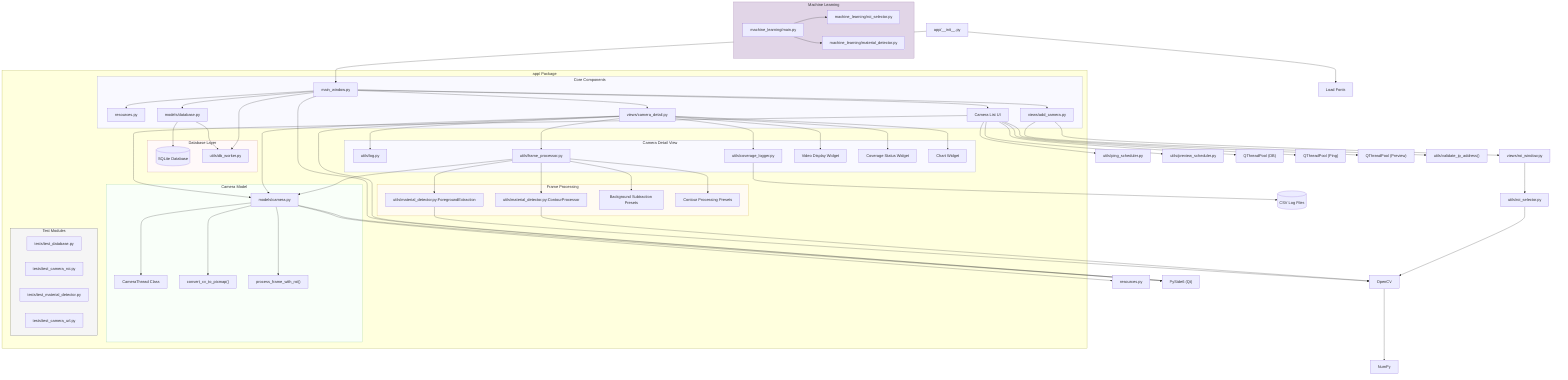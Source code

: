 flowchart TD
    %% Main entry points
    init["app/__init__.py"] --> load_fonts["Load Fonts"]
    init --> MainWindow["main_window.py"]
    
    %% Core components
    subgraph Core ["Core Components"]
        MainWindow --> Resources["resources.py"]
        MainWindow --> DatabaseManager["models/database.py"]
        MainWindow --> CameraList["Camera List UI"]
        MainWindow --> AddCamera["views/add_camera.py"]
        MainWindow --> camview["views/camera_detail.py"]
    end
    
    %% Camera model and classes
    subgraph CameraModel ["Camera Model"]
        Camera["models/camera.py"]
        Camera --> CameraThread["CameraThread Class"]
        Camera --> convert_cv_to_pixmap["convert_cv_to_pixmap()"]
        Camera --> process_frame_with_roi["process_frame_with_roi()"]
    end
    
    %% Database
    subgraph Database ["Database Layer"]
        DatabaseManager --> SQLite[(SQLite Database)]
        DatabaseManager --> DBWorker["utils/db_worker.py"]
    end
    
    %% Camera List UI
    CameraList --> Camera
    CameraList --> PingWorker["utils/ping_scheduler.py"]
    CameraList --> SnapshotWorker["utils/preview_scheduler.py"]
    CameraList --> DB_Pool["QThreadPool (DB)"]
    CameraList --> Ping_Pool["QThreadPool (Ping)"]
    CameraList --> Preview_Pool["QThreadPool (Preview)"]
    
    %% Add Camera View
    AddCamera --> validate_ip_address["utils/validate_ip_address()"]
    AddCamera --> ROIDialog["views/roi_window.py"]
    
    %% ROI dialogs and utilities
    ROIDialog --> ROISelector["utils/roi_selector.py"]
    
    %% Camera detail view
    subgraph CameraDetail ["Camera Detail View"]
        camview --> Camera
        camview --> log_setup["utils/log.py"]
        camview --> CoverageLogger["utils/coverage_logger.py"]
        camview --> FrameProcessor["utils/frame_processor.py"]
        camview --> VideoDisplayWidget["Video Display Widget"]
        camview --> CoverageStatusWidget["Coverage Status Widget"]
        camview --> VerticalBarGraph["Chart Widget"]
    end
    
    %% Frame Processing Components
    subgraph FrameProcessing ["Frame Processing"]
        FrameProcessor --> ForegroundExtraction["utils/material_detector.py:ForegroundExtraction"]
        FrameProcessor --> ContourProcessor["utils/material_detector.py:ContourProcessor"]
        FrameProcessor --> BG_PRESETS["Background Subtraction Presets"]
        FrameProcessor --> CONTOUR_PRESETS["Contour Processing Presets"]
    end
    
    %% Coverage Logging
    CoverageLogger --> CSV_Files[(CSV Log Files)]
    
    %% Test modules
    subgraph Testing ["Test Modules"]
        test_database["tests/test_database.py"]
        test_camera_roi["tests/test_camera_roi.py"]
        test_material_detector["tests/test_material_detector.py"]
        test_camera_url["tests/test_camera_url.py"]
    end
    
    %% Machine Learning modules
    subgraph ML ["Machine Learning"]
        roi_selector_ml["machine_learning/roi_selector.py"]
        material_detector_ml["machine_learning/material_detector.py"]
        main_ml["machine_learning/main.py"]
        main_ml --> material_detector_ml
        main_ml --> roi_selector_ml
    end

    %% Dependencies between major components
    MainWindow --> DBWorker
    Camera --> resources.py
    FrameProcessor --> Camera
    ROISelector --> OpenCV["OpenCV"]
    ForegroundExtraction --> OpenCV
    ContourProcessor --> OpenCV
    
    %% Package structure container for better organization
    subgraph app["app/ Package"]
        Core
        CameraModel
        Database
        CameraDetail
        FrameProcessing
        Testing
    end
    
    %% External dependencies
    OpenCV --> NumPy
    MainWindow --> PySide6["PySide6 (Qt)"]
    camview --> PySide6
    Camera --> PySide6
    
    %% Styling
    style Core fill:#f9f9ff,stroke:#9999cc,stroke-width:1px
    style CameraModel fill:#f9fff9,stroke:#99cc99,stroke-width:1px
    style Database fill:#fff9f9,stroke:#cc9999,stroke-width:1px
    style CameraDetail fill:#f9f9ff,stroke:#9999cc,stroke-width:1px
    style FrameProcessing fill:#fffbf2,stroke:#d6b656,stroke-width:1px
    style Testing fill:#f5f5f5,stroke:#666666,stroke-width:1px
    style ML fill:#e1d5e7,stroke:#9673a6,stroke-width:1px